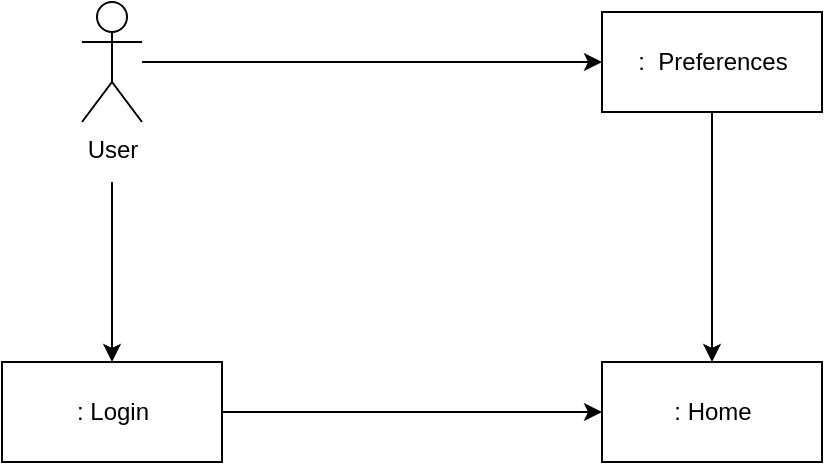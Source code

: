 <mxfile>
    <diagram id="lAF7ZUXPkkNPjY5bEBVU" name="Page-1">
        <mxGraphModel dx="1382" dy="538" grid="1" gridSize="10" guides="1" tooltips="1" connect="1" arrows="1" fold="1" page="1" pageScale="1" pageWidth="850" pageHeight="1100" math="0" shadow="0">
            <root>
                <mxCell id="0"/>
                <mxCell id="1" parent="0"/>
                <mxCell id="4" style="edgeStyle=none;html=1;entryX=0;entryY=0.5;entryDx=0;entryDy=0;" edge="1" parent="1" source="2" target="3">
                    <mxGeometry relative="1" as="geometry"/>
                </mxCell>
                <mxCell id="7" style="edgeStyle=none;html=1;" edge="1" parent="1" target="6">
                    <mxGeometry relative="1" as="geometry">
                        <mxPoint x="145" y="180" as="sourcePoint"/>
                    </mxGeometry>
                </mxCell>
                <mxCell id="2" value="User" style="shape=umlActor;verticalLabelPosition=bottom;verticalAlign=top;html=1;" vertex="1" parent="1">
                    <mxGeometry x="130" y="90" width="30" height="60" as="geometry"/>
                </mxCell>
                <mxCell id="11" style="edgeStyle=none;html=1;" edge="1" parent="1" source="3" target="9">
                    <mxGeometry relative="1" as="geometry"/>
                </mxCell>
                <mxCell id="3" value=":&amp;nbsp; Preferences" style="html=1;" vertex="1" parent="1">
                    <mxGeometry x="390" y="95" width="110" height="50" as="geometry"/>
                </mxCell>
                <mxCell id="10" style="edgeStyle=none;html=1;" edge="1" parent="1" source="6" target="9">
                    <mxGeometry relative="1" as="geometry"/>
                </mxCell>
                <mxCell id="6" value=": Login" style="html=1;" vertex="1" parent="1">
                    <mxGeometry x="90" y="270" width="110" height="50" as="geometry"/>
                </mxCell>
                <mxCell id="9" value=": Home" style="html=1;" vertex="1" parent="1">
                    <mxGeometry x="390" y="270" width="110" height="50" as="geometry"/>
                </mxCell>
            </root>
        </mxGraphModel>
    </diagram>
</mxfile>